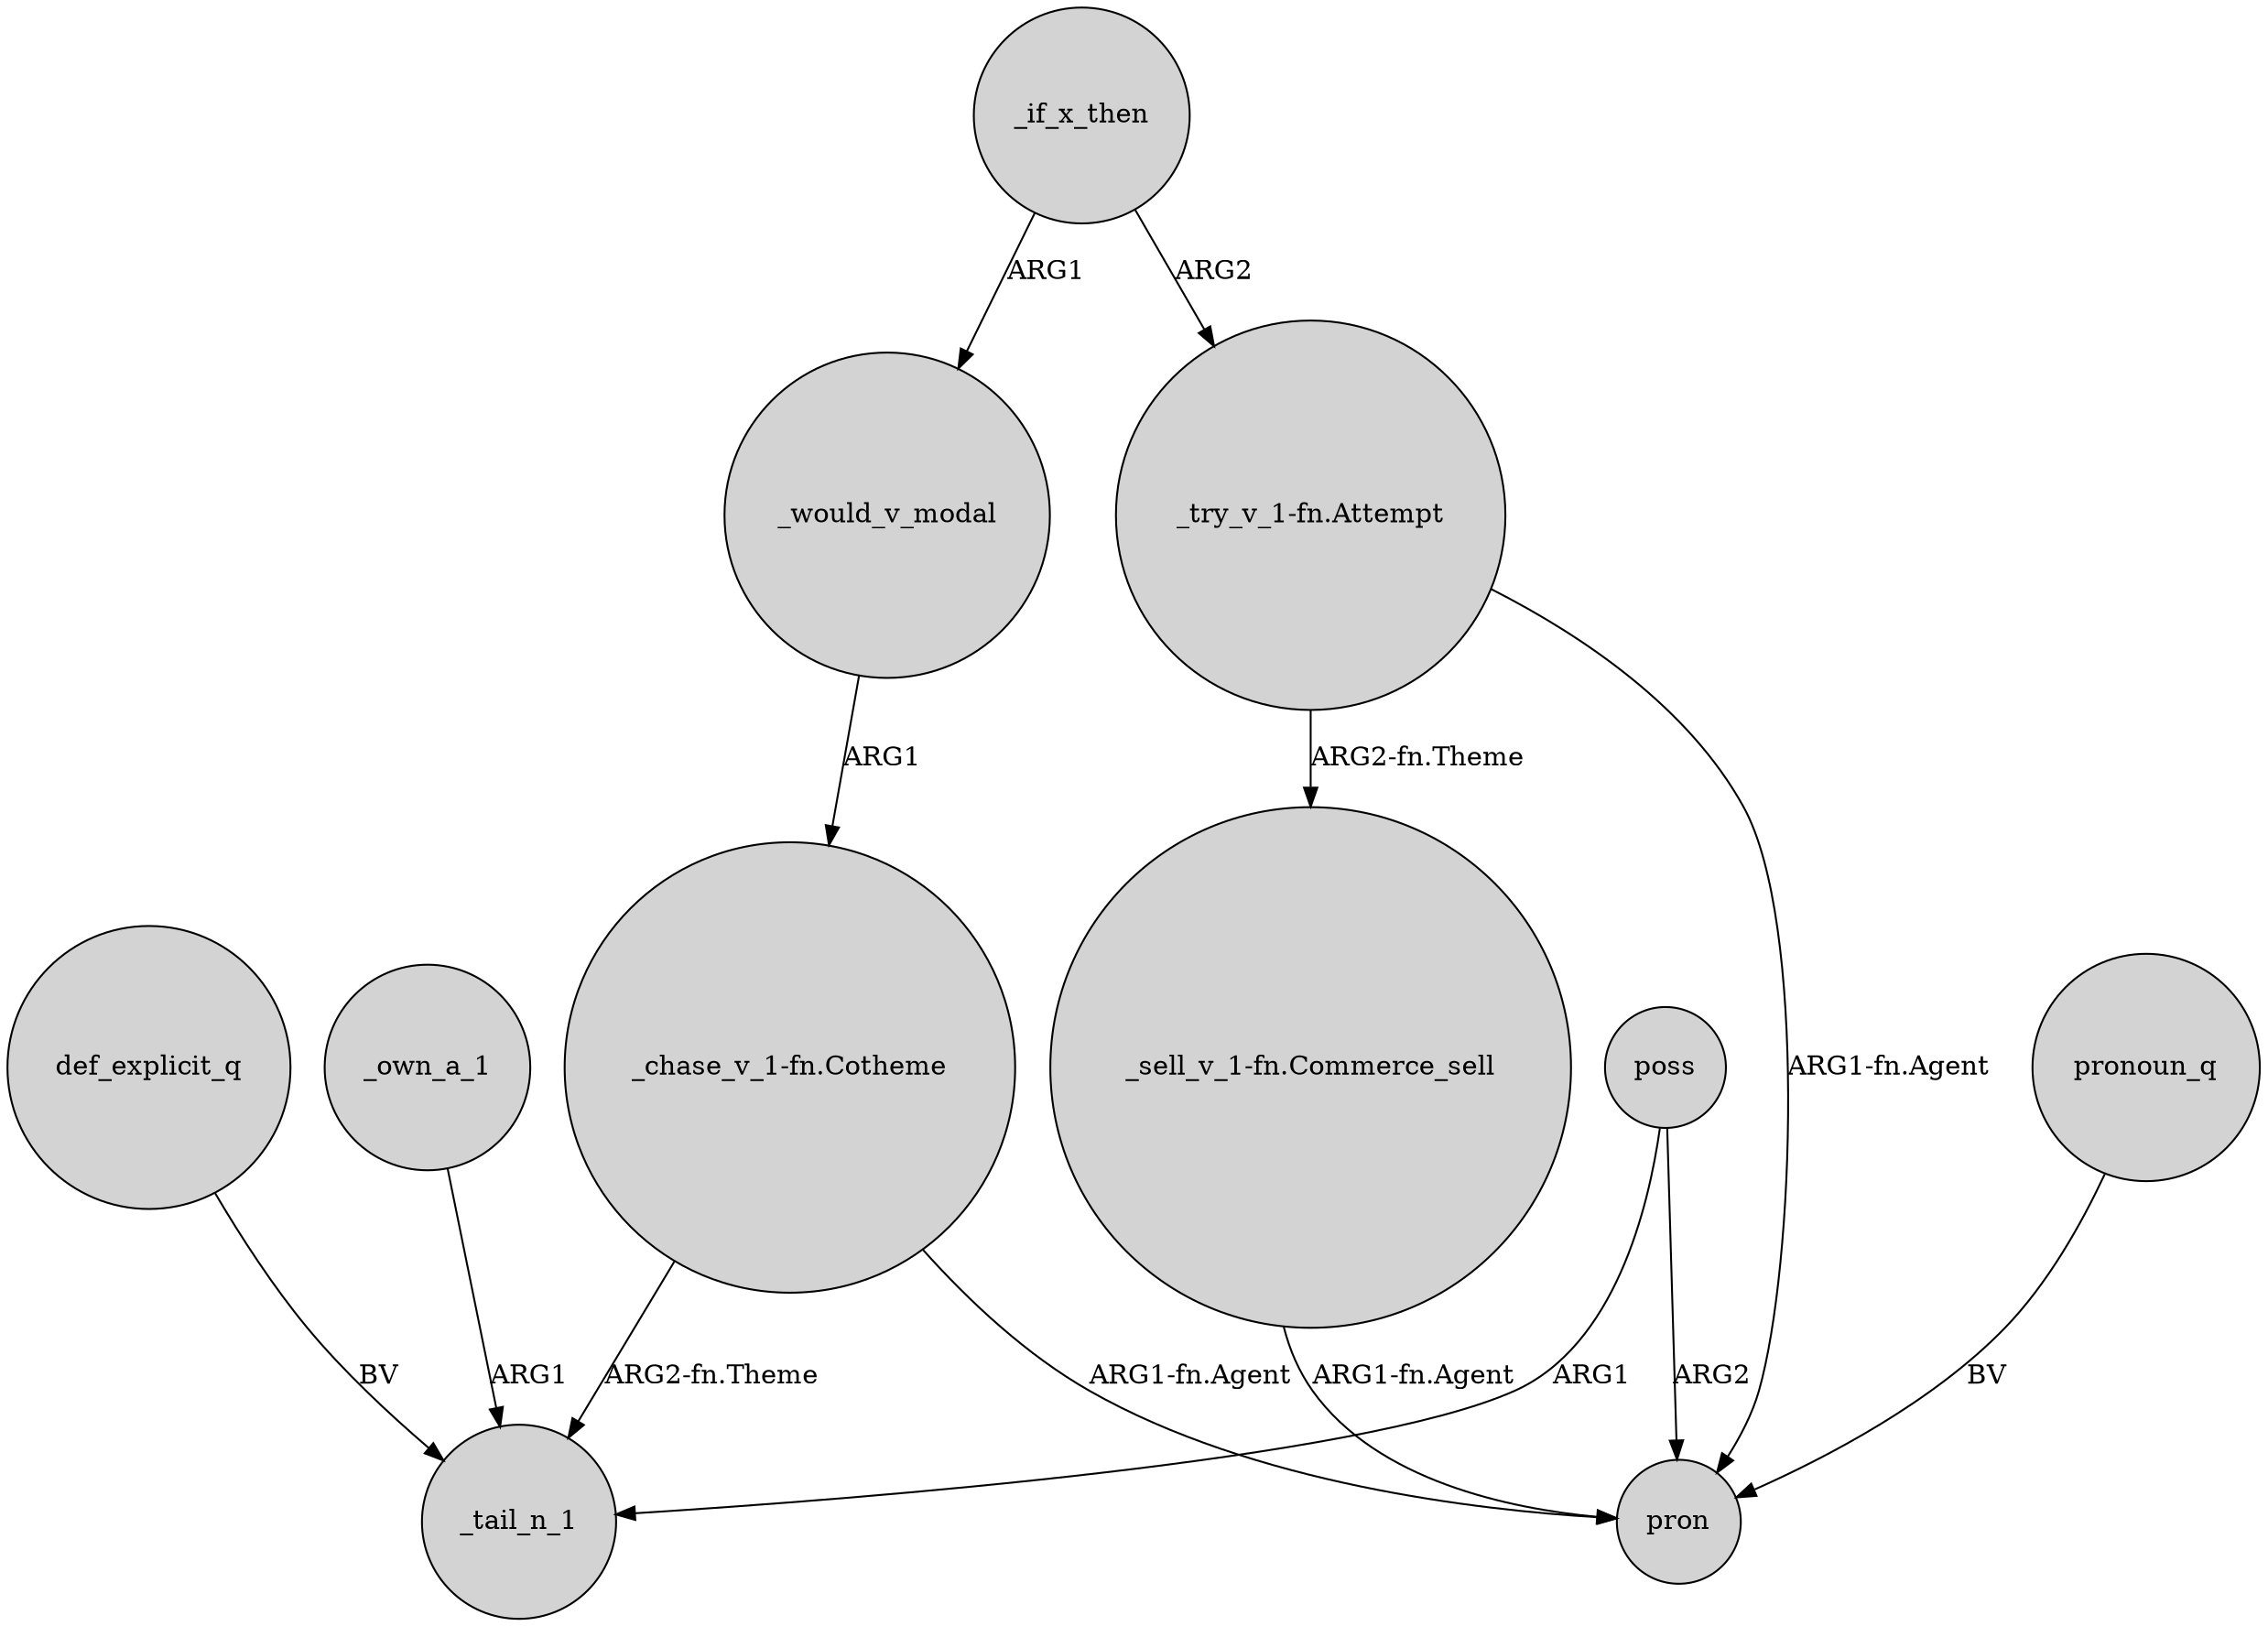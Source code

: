 digraph {
	node [shape=circle style=filled]
	def_explicit_q -> _tail_n_1 [label=BV]
	_would_v_modal -> "_chase_v_1-fn.Cotheme" [label=ARG1]
	"_chase_v_1-fn.Cotheme" -> _tail_n_1 [label="ARG2-fn.Theme"]
	"_try_v_1-fn.Attempt" -> pron [label="ARG1-fn.Agent"]
	"_try_v_1-fn.Attempt" -> "_sell_v_1-fn.Commerce_sell" [label="ARG2-fn.Theme"]
	_if_x_then -> _would_v_modal [label=ARG1]
	_own_a_1 -> _tail_n_1 [label=ARG1]
	"_sell_v_1-fn.Commerce_sell" -> pron [label="ARG1-fn.Agent"]
	poss -> pron [label=ARG2]
	"_chase_v_1-fn.Cotheme" -> pron [label="ARG1-fn.Agent"]
	_if_x_then -> "_try_v_1-fn.Attempt" [label=ARG2]
	poss -> _tail_n_1 [label=ARG1]
	pronoun_q -> pron [label=BV]
}
